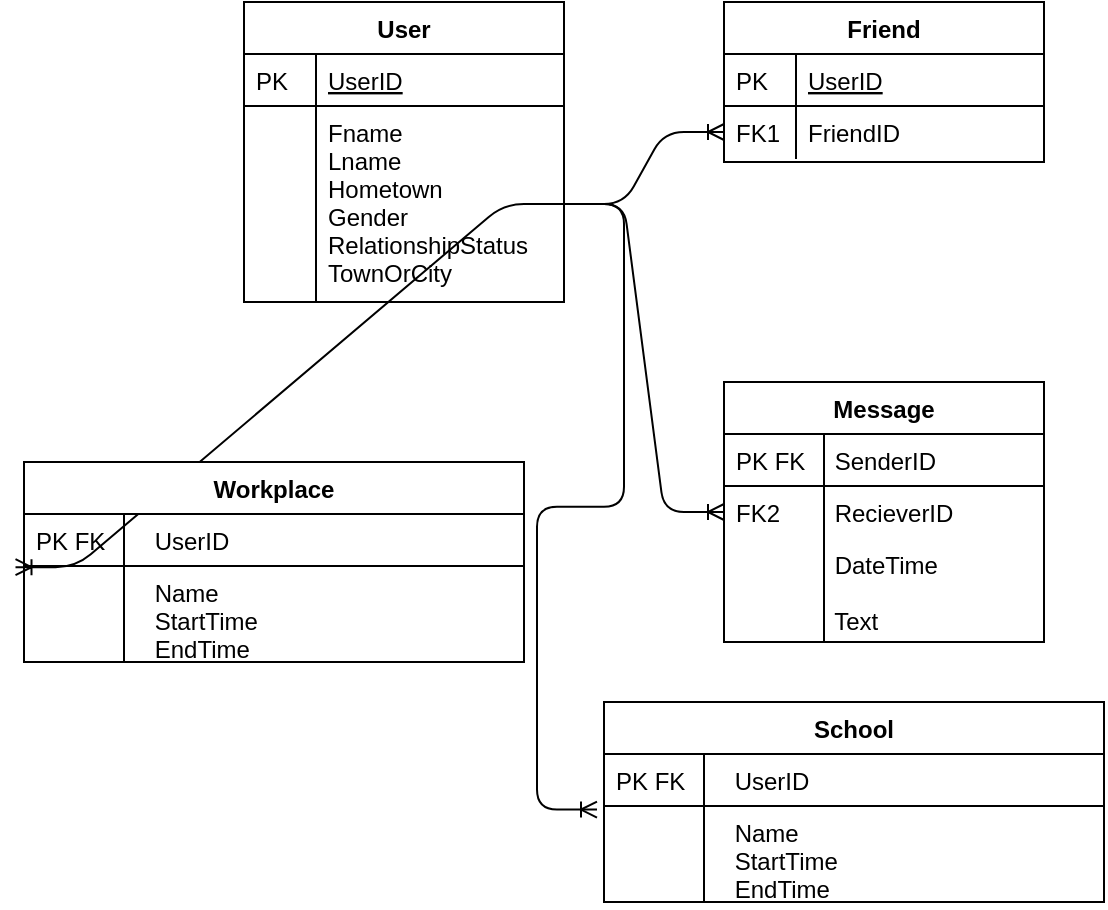 <mxfile type="onedrive" version="12.9.4"><diagram id="C5RBs43oDa-KdzZeNtuy" name="Page-1"><mxGraphModel grid="1" shadow="0" math="0" pageHeight="1169" pageWidth="827" pageScale="1" page="1" fold="1" arrows="1" connect="1" tooltips="1" guides="1" gridSize="10" dy="576" dx="1038"><root><mxCell id="WIyWlLk6GJQsqaUBKTNV-0"/><mxCell id="WIyWlLk6GJQsqaUBKTNV-1" parent="WIyWlLk6GJQsqaUBKTNV-0"/><mxCell id="JfCA9QrR6Myk7x3rD91b-0" value="User" parent="WIyWlLk6GJQsqaUBKTNV-1" vertex="1" style="swimlane;fontStyle=1;childLayout=stackLayout;horizontal=1;startSize=26;horizontalStack=0;resizeParent=1;resizeLast=0;collapsible=1;marginBottom=0;rounded=0;shadow=0;strokeWidth=1;"><mxGeometry as="geometry" height="150" width="160" y="120" x="160"><mxRectangle as="alternateBounds" height="26" width="160" y="80" x="20"/></mxGeometry></mxCell><mxCell id="JfCA9QrR6Myk7x3rD91b-1" value="UserID" parent="JfCA9QrR6Myk7x3rD91b-0" vertex="1" style="shape=partialRectangle;top=0;left=0;right=0;bottom=1;align=left;verticalAlign=top;fillColor=none;spacingLeft=40;spacingRight=4;overflow=hidden;rotatable=0;points=[[0,0.5],[1,0.5]];portConstraint=eastwest;dropTarget=0;rounded=0;shadow=0;strokeWidth=1;fontStyle=4"><mxGeometry as="geometry" height="26" width="160" y="26"/></mxCell><mxCell id="JfCA9QrR6Myk7x3rD91b-2" value="PK" parent="JfCA9QrR6Myk7x3rD91b-1" vertex="1" style="shape=partialRectangle;top=0;left=0;bottom=0;fillColor=none;align=left;verticalAlign=top;spacingLeft=4;spacingRight=4;overflow=hidden;rotatable=0;points=[];portConstraint=eastwest;part=1;" connectable="0"><mxGeometry as="geometry" height="26" width="36"/></mxCell><mxCell id="JfCA9QrR6Myk7x3rD91b-3" value="Fname&#10;Lname&#10;Hometown&#10;Gender&#10;RelationshipStatus&#10;TownOrCity" parent="JfCA9QrR6Myk7x3rD91b-0" vertex="1" style="shape=partialRectangle;top=0;left=0;right=0;bottom=0;align=left;verticalAlign=top;fillColor=none;spacingLeft=40;spacingRight=4;overflow=hidden;rotatable=0;points=[[0,0.5],[1,0.5]];portConstraint=eastwest;dropTarget=0;rounded=0;shadow=0;strokeWidth=1;"><mxGeometry as="geometry" height="98" width="160" y="52"/></mxCell><mxCell id="JfCA9QrR6Myk7x3rD91b-4" value="" parent="JfCA9QrR6Myk7x3rD91b-3" vertex="1" style="shape=partialRectangle;top=0;left=0;bottom=0;fillColor=none;align=left;verticalAlign=top;spacingLeft=4;spacingRight=4;overflow=hidden;rotatable=0;points=[];portConstraint=eastwest;part=1;" connectable="0"><mxGeometry as="geometry" height="98" width="36"/></mxCell><mxCell id="JfCA9QrR6Myk7x3rD91b-5" value="Friend" parent="WIyWlLk6GJQsqaUBKTNV-1" vertex="1" style="swimlane;fontStyle=1;childLayout=stackLayout;horizontal=1;startSize=26;horizontalStack=0;resizeParent=1;resizeLast=0;collapsible=1;marginBottom=0;rounded=0;shadow=0;strokeWidth=1;"><mxGeometry as="geometry" height="80" width="160" y="120" x="400"><mxRectangle as="alternateBounds" height="26" width="160" y="80" x="260"/></mxGeometry></mxCell><mxCell id="JfCA9QrR6Myk7x3rD91b-6" value="UserID" parent="JfCA9QrR6Myk7x3rD91b-5" vertex="1" style="shape=partialRectangle;top=0;left=0;right=0;bottom=1;align=left;verticalAlign=top;fillColor=none;spacingLeft=40;spacingRight=4;overflow=hidden;rotatable=0;points=[[0,0.5],[1,0.5]];portConstraint=eastwest;dropTarget=0;rounded=0;shadow=0;strokeWidth=1;fontStyle=4"><mxGeometry as="geometry" height="26" width="160" y="26"/></mxCell><mxCell id="JfCA9QrR6Myk7x3rD91b-7" value="PK" parent="JfCA9QrR6Myk7x3rD91b-6" vertex="1" style="shape=partialRectangle;top=0;left=0;bottom=0;fillColor=none;align=left;verticalAlign=top;spacingLeft=4;spacingRight=4;overflow=hidden;rotatable=0;points=[];portConstraint=eastwest;part=1;" connectable="0"><mxGeometry as="geometry" height="26" width="36"/></mxCell><mxCell id="JfCA9QrR6Myk7x3rD91b-8" value="FriendID" parent="JfCA9QrR6Myk7x3rD91b-5" vertex="1" style="shape=partialRectangle;top=0;left=0;right=0;bottom=0;align=left;verticalAlign=top;fillColor=none;spacingLeft=40;spacingRight=4;overflow=hidden;rotatable=0;points=[[0,0.5],[1,0.5]];portConstraint=eastwest;dropTarget=0;rounded=0;shadow=0;strokeWidth=1;"><mxGeometry as="geometry" height="26" width="160" y="52"/></mxCell><mxCell id="JfCA9QrR6Myk7x3rD91b-9" value="FK1" parent="JfCA9QrR6Myk7x3rD91b-8" vertex="1" style="shape=partialRectangle;top=0;left=0;bottom=0;fillColor=none;align=left;verticalAlign=top;spacingLeft=4;spacingRight=4;overflow=hidden;rotatable=0;points=[];portConstraint=eastwest;part=1;" connectable="0"><mxGeometry as="geometry" height="26" width="36"/></mxCell><mxCell id="JfCA9QrR6Myk7x3rD91b-12" value="Message" parent="WIyWlLk6GJQsqaUBKTNV-1" vertex="1" style="swimlane;fontStyle=1;childLayout=stackLayout;horizontal=1;startSize=26;horizontalStack=0;resizeParent=1;resizeLast=0;collapsible=1;marginBottom=0;rounded=0;shadow=0;strokeWidth=1;"><mxGeometry as="geometry" height="130" width="160" y="310" x="400"><mxRectangle as="alternateBounds" height="26" width="160" y="270" x="260"/></mxGeometry></mxCell><mxCell id="JfCA9QrR6Myk7x3rD91b-13" value="    SenderID" parent="JfCA9QrR6Myk7x3rD91b-12" vertex="1" style="shape=partialRectangle;top=0;left=0;right=0;bottom=1;align=left;verticalAlign=top;fillColor=none;spacingLeft=40;spacingRight=4;overflow=hidden;rotatable=0;points=[[0,0.5],[1,0.5]];portConstraint=eastwest;dropTarget=0;rounded=0;shadow=0;strokeWidth=1;fontStyle=0"><mxGeometry as="geometry" height="26" width="160" y="26"/></mxCell><mxCell id="JfCA9QrR6Myk7x3rD91b-14" value="PK FK" parent="JfCA9QrR6Myk7x3rD91b-13" vertex="1" style="shape=partialRectangle;top=0;left=0;bottom=0;fillColor=none;align=left;verticalAlign=top;spacingLeft=4;spacingRight=4;overflow=hidden;rotatable=0;points=[];portConstraint=eastwest;part=1;" connectable="0"><mxGeometry as="geometry" height="26" width="50"/></mxCell><mxCell id="JfCA9QrR6Myk7x3rD91b-15" value="    RecieverID" parent="JfCA9QrR6Myk7x3rD91b-12" vertex="1" style="shape=partialRectangle;top=0;left=0;right=0;bottom=0;align=left;verticalAlign=top;fillColor=none;spacingLeft=40;spacingRight=4;overflow=hidden;rotatable=0;points=[[0,0.5],[1,0.5]];portConstraint=eastwest;dropTarget=0;rounded=0;shadow=0;strokeWidth=1;"><mxGeometry as="geometry" height="26" width="160" y="52"/></mxCell><mxCell id="JfCA9QrR6Myk7x3rD91b-16" value="FK2" parent="JfCA9QrR6Myk7x3rD91b-15" vertex="1" style="shape=partialRectangle;top=0;left=0;bottom=0;fillColor=none;align=left;verticalAlign=top;spacingLeft=4;spacingRight=4;overflow=hidden;rotatable=0;points=[];portConstraint=eastwest;part=1;" connectable="0"><mxGeometry as="geometry" height="26" width="50"/></mxCell><mxCell id="JfCA9QrR6Myk7x3rD91b-17" value="    DateTime&#10;&#10;    Text" parent="JfCA9QrR6Myk7x3rD91b-12" vertex="1" style="shape=partialRectangle;top=0;left=0;right=0;bottom=0;align=left;verticalAlign=top;fillColor=none;spacingLeft=40;spacingRight=4;overflow=hidden;rotatable=0;points=[[0,0.5],[1,0.5]];portConstraint=eastwest;dropTarget=0;rounded=0;shadow=0;strokeWidth=1;"><mxGeometry as="geometry" height="52" width="160" y="78"/></mxCell><mxCell id="JfCA9QrR6Myk7x3rD91b-18" value="" parent="JfCA9QrR6Myk7x3rD91b-17" vertex="1" style="shape=partialRectangle;top=0;left=0;bottom=0;fillColor=none;align=left;verticalAlign=top;spacingLeft=4;spacingRight=4;overflow=hidden;rotatable=0;points=[];portConstraint=eastwest;part=1;" connectable="0"><mxGeometry as="geometry" height="52" width="50"/></mxCell><mxCell id="JfCA9QrR6Myk7x3rD91b-19" value="" parent="WIyWlLk6GJQsqaUBKTNV-1" style="edgeStyle=entityRelationEdgeStyle;fontSize=12;html=1;endArrow=ERoneToMany;entryX=0;entryY=0.5;entryDx=0;entryDy=0;" edge="1" target="JfCA9QrR6Myk7x3rD91b-15" source="JfCA9QrR6Myk7x3rD91b-3"><mxGeometry as="geometry" height="100" width="100" relative="1"><mxPoint as="sourcePoint" y="420" x="210"/><mxPoint as="targetPoint" y="320" x="310"/></mxGeometry></mxCell><mxCell id="JfCA9QrR6Myk7x3rD91b-20" value="" parent="WIyWlLk6GJQsqaUBKTNV-1" style="edgeStyle=entityRelationEdgeStyle;fontSize=12;html=1;endArrow=ERoneToMany;entryX=0;entryY=0.5;entryDx=0;entryDy=0;" edge="1" target="JfCA9QrR6Myk7x3rD91b-8" source="JfCA9QrR6Myk7x3rD91b-3"><mxGeometry as="geometry" height="100" width="100" relative="1"><mxPoint as="sourcePoint" y="310.768" x="250.8"/><mxPoint as="targetPoint" y="385" x="410"/></mxGeometry></mxCell><mxCell id="JfCA9QrR6Myk7x3rD91b-33" value="" parent="WIyWlLk6GJQsqaUBKTNV-1" style="edgeStyle=entityRelationEdgeStyle;fontSize=12;html=1;endArrow=ERoneToMany;exitX=1;exitY=0.5;exitDx=0;exitDy=0;entryX=-0.017;entryY=1.023;entryDx=0;entryDy=0;entryPerimeter=0;" edge="1" target="JfCA9QrR6Myk7x3rD91b-22" source="JfCA9QrR6Myk7x3rD91b-3"><mxGeometry as="geometry" height="100" width="100" relative="1"><mxPoint as="sourcePoint" y="380" x="230"/><mxPoint as="targetPoint" y="360" x="350"/></mxGeometry></mxCell><mxCell id="JfCA9QrR6Myk7x3rD91b-21" value="Workplace" parent="WIyWlLk6GJQsqaUBKTNV-1" vertex="1" style="swimlane;fontStyle=1;childLayout=stackLayout;horizontal=1;startSize=26;horizontalStack=0;resizeParent=1;resizeLast=0;collapsible=1;marginBottom=0;rounded=0;shadow=0;strokeWidth=1;"><mxGeometry as="geometry" height="100" width="250" y="350" x="50"><mxRectangle as="alternateBounds" height="26" width="160" y="80" x="20"/></mxGeometry></mxCell><mxCell id="JfCA9QrR6Myk7x3rD91b-22" value="       UserID" parent="JfCA9QrR6Myk7x3rD91b-21" vertex="1" style="shape=partialRectangle;top=0;left=0;right=0;bottom=1;align=left;verticalAlign=top;fillColor=none;spacingLeft=40;spacingRight=4;overflow=hidden;rotatable=0;points=[[0,0.5],[1,0.5]];portConstraint=eastwest;dropTarget=0;rounded=0;shadow=0;strokeWidth=1;fontStyle=0"><mxGeometry as="geometry" height="26" width="250" y="26"/></mxCell><mxCell id="JfCA9QrR6Myk7x3rD91b-23" value="PK FK" parent="JfCA9QrR6Myk7x3rD91b-22" vertex="1" style="shape=partialRectangle;top=0;left=0;bottom=0;fillColor=none;align=left;verticalAlign=top;spacingLeft=4;spacingRight=4;overflow=hidden;rotatable=0;points=[];portConstraint=eastwest;part=1;" connectable="0"><mxGeometry as="geometry" height="26" width="50"/></mxCell><mxCell id="JfCA9QrR6Myk7x3rD91b-24" value="       Name&#10;       StartTime&#10;       EndTime" parent="JfCA9QrR6Myk7x3rD91b-21" vertex="1" style="shape=partialRectangle;top=0;left=0;right=0;bottom=0;align=left;verticalAlign=top;fillColor=none;spacingLeft=40;spacingRight=4;overflow=hidden;rotatable=0;points=[[0,0.5],[1,0.5]];portConstraint=eastwest;dropTarget=0;rounded=0;shadow=0;strokeWidth=1;"><mxGeometry as="geometry" height="48" width="250" y="52"/></mxCell><mxCell id="JfCA9QrR6Myk7x3rD91b-25" value="" parent="JfCA9QrR6Myk7x3rD91b-24" vertex="1" style="shape=partialRectangle;top=0;left=0;bottom=0;fillColor=none;align=left;verticalAlign=top;spacingLeft=4;spacingRight=4;overflow=hidden;rotatable=0;points=[];portConstraint=eastwest;part=1;" connectable="0"><mxGeometry as="geometry" height="48" width="50"/></mxCell><mxCell id="JfCA9QrR6Myk7x3rD91b-35" value="School" parent="WIyWlLk6GJQsqaUBKTNV-1" vertex="1" style="swimlane;fontStyle=1;childLayout=stackLayout;horizontal=1;startSize=26;horizontalStack=0;resizeParent=1;resizeLast=0;collapsible=1;marginBottom=0;rounded=0;shadow=0;strokeWidth=1;"><mxGeometry as="geometry" height="100" width="250" y="470" x="340"><mxRectangle as="alternateBounds" height="26" width="160" y="80" x="20"/></mxGeometry></mxCell><mxCell id="JfCA9QrR6Myk7x3rD91b-36" value="       UserID" parent="JfCA9QrR6Myk7x3rD91b-35" vertex="1" style="shape=partialRectangle;top=0;left=0;right=0;bottom=1;align=left;verticalAlign=top;fillColor=none;spacingLeft=40;spacingRight=4;overflow=hidden;rotatable=0;points=[[0,0.5],[1,0.5]];portConstraint=eastwest;dropTarget=0;rounded=0;shadow=0;strokeWidth=1;fontStyle=0"><mxGeometry as="geometry" height="26" width="250" y="26"/></mxCell><mxCell id="JfCA9QrR6Myk7x3rD91b-37" value="PK FK" parent="JfCA9QrR6Myk7x3rD91b-36" vertex="1" style="shape=partialRectangle;top=0;left=0;bottom=0;fillColor=none;align=left;verticalAlign=top;spacingLeft=4;spacingRight=4;overflow=hidden;rotatable=0;points=[];portConstraint=eastwest;part=1;" connectable="0"><mxGeometry as="geometry" height="26" width="50"/></mxCell><mxCell id="JfCA9QrR6Myk7x3rD91b-38" value="       Name&#10;       StartTime&#10;       EndTime" parent="JfCA9QrR6Myk7x3rD91b-35" vertex="1" style="shape=partialRectangle;top=0;left=0;right=0;bottom=0;align=left;verticalAlign=top;fillColor=none;spacingLeft=40;spacingRight=4;overflow=hidden;rotatable=0;points=[[0,0.5],[1,0.5]];portConstraint=eastwest;dropTarget=0;rounded=0;shadow=0;strokeWidth=1;"><mxGeometry as="geometry" height="48" width="250" y="52"/></mxCell><mxCell id="JfCA9QrR6Myk7x3rD91b-39" value="" parent="JfCA9QrR6Myk7x3rD91b-38" vertex="1" style="shape=partialRectangle;top=0;left=0;bottom=0;fillColor=none;align=left;verticalAlign=top;spacingLeft=4;spacingRight=4;overflow=hidden;rotatable=0;points=[];portConstraint=eastwest;part=1;" connectable="0"><mxGeometry as="geometry" height="48" width="50"/></mxCell><mxCell id="JfCA9QrR6Myk7x3rD91b-41" value="" parent="WIyWlLk6GJQsqaUBKTNV-1" style="edgeStyle=entityRelationEdgeStyle;fontSize=12;html=1;endArrow=ERoneToMany;exitX=1;exitY=0.5;exitDx=0;exitDy=0;entryX=-0.014;entryY=1.069;entryDx=0;entryDy=0;entryPerimeter=0;" edge="1" target="JfCA9QrR6Myk7x3rD91b-36" source="JfCA9QrR6Myk7x3rD91b-3"><mxGeometry as="geometry" height="100" width="100" relative="1"><mxPoint as="sourcePoint" y="231" x="330"/><mxPoint as="targetPoint" y="412.598" x="55.75"/></mxGeometry></mxCell></root></mxGraphModel></diagram></mxfile>